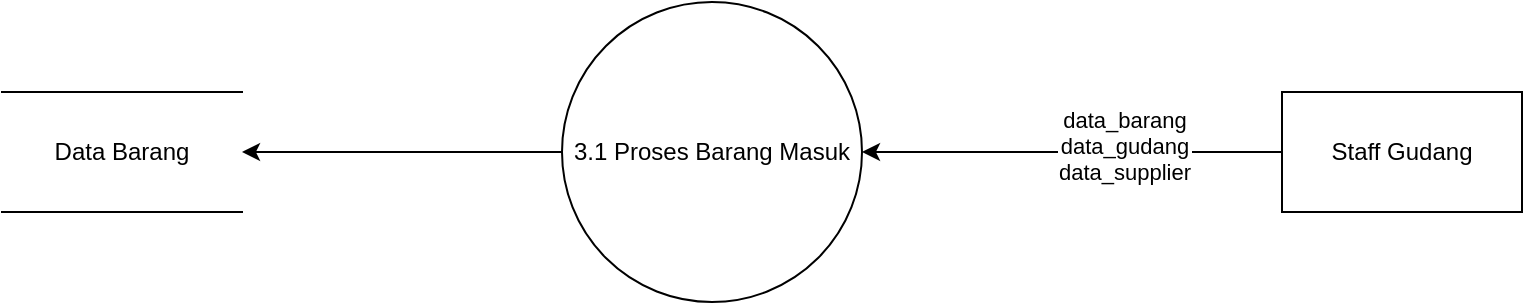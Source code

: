 <mxfile version="21.6.3" type="github">
  <diagram name="Page-1" id="VyA7CiHLt1UmhZ775S62">
    <mxGraphModel dx="1147" dy="619" grid="1" gridSize="10" guides="1" tooltips="1" connect="1" arrows="1" fold="1" page="1" pageScale="1" pageWidth="1100" pageHeight="850" math="0" shadow="0">
      <root>
        <mxCell id="0" />
        <mxCell id="1" parent="0" />
        <mxCell id="U2Gffz9btssnsskTj7an-13" style="edgeStyle=orthogonalEdgeStyle;rounded=0;orthogonalLoop=1;jettySize=auto;html=1;exitX=0;exitY=0.5;exitDx=0;exitDy=0;entryX=1;entryY=0.5;entryDx=0;entryDy=0;" parent="1" source="U2Gffz9btssnsskTj7an-5" target="U2Gffz9btssnsskTj7an-12" edge="1">
          <mxGeometry relative="1" as="geometry" />
        </mxCell>
        <mxCell id="U2Gffz9btssnsskTj7an-15" value="&lt;div&gt;data_barang&lt;/div&gt;&lt;div&gt;data_gudang&lt;/div&gt;&lt;div&gt;data_supplier&lt;br&gt;&lt;/div&gt;" style="edgeLabel;html=1;align=center;verticalAlign=middle;resizable=0;points=[];" parent="U2Gffz9btssnsskTj7an-13" vertex="1" connectable="0">
          <mxGeometry x="-0.241" y="-3" relative="1" as="geometry">
            <mxPoint as="offset" />
          </mxGeometry>
        </mxCell>
        <mxCell id="U2Gffz9btssnsskTj7an-5" value="Staff Gudang" style="rounded=0;whiteSpace=wrap;html=1;" parent="1" vertex="1">
          <mxGeometry x="780" y="345" width="120" height="60" as="geometry" />
        </mxCell>
        <mxCell id="U2Gffz9btssnsskTj7an-6" value="Data Barang" style="shape=partialRectangle;whiteSpace=wrap;html=1;left=0;right=0;fillColor=none;" parent="1" vertex="1">
          <mxGeometry x="140" y="345" width="120" height="60" as="geometry" />
        </mxCell>
        <mxCell id="U2Gffz9btssnsskTj7an-14" style="edgeStyle=orthogonalEdgeStyle;rounded=0;orthogonalLoop=1;jettySize=auto;html=1;exitX=0;exitY=0.5;exitDx=0;exitDy=0;entryX=1;entryY=0.5;entryDx=0;entryDy=0;" parent="1" source="U2Gffz9btssnsskTj7an-12" target="U2Gffz9btssnsskTj7an-6" edge="1">
          <mxGeometry relative="1" as="geometry" />
        </mxCell>
        <mxCell id="U2Gffz9btssnsskTj7an-12" value="3.1 Proses Barang Masuk" style="ellipse;whiteSpace=wrap;html=1;aspect=fixed;" parent="1" vertex="1">
          <mxGeometry x="420" y="300" width="150" height="150" as="geometry" />
        </mxCell>
      </root>
    </mxGraphModel>
  </diagram>
</mxfile>
